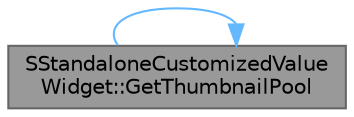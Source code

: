 digraph "SStandaloneCustomizedValueWidget::GetThumbnailPool"
{
 // INTERACTIVE_SVG=YES
 // LATEX_PDF_SIZE
  bgcolor="transparent";
  edge [fontname=Helvetica,fontsize=10,labelfontname=Helvetica,labelfontsize=10];
  node [fontname=Helvetica,fontsize=10,shape=box,height=0.2,width=0.4];
  rankdir="LR";
  Node1 [id="Node000001",label="SStandaloneCustomizedValue\lWidget::GetThumbnailPool",height=0.2,width=0.4,color="gray40", fillcolor="grey60", style="filled", fontcolor="black",tooltip="Gets the thumbnail pool that should be used for rendering thumbnails in the struct."];
  Node1 -> Node1 [id="edge1_Node000001_Node000001",color="steelblue1",style="solid",tooltip=" "];
}
